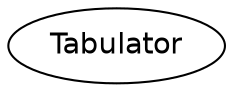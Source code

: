 digraph TabulatorDep {
  node [fontname=helvetica];
  
  Tabulator; /* no dependencies */
      
} /* TabulatorDep */